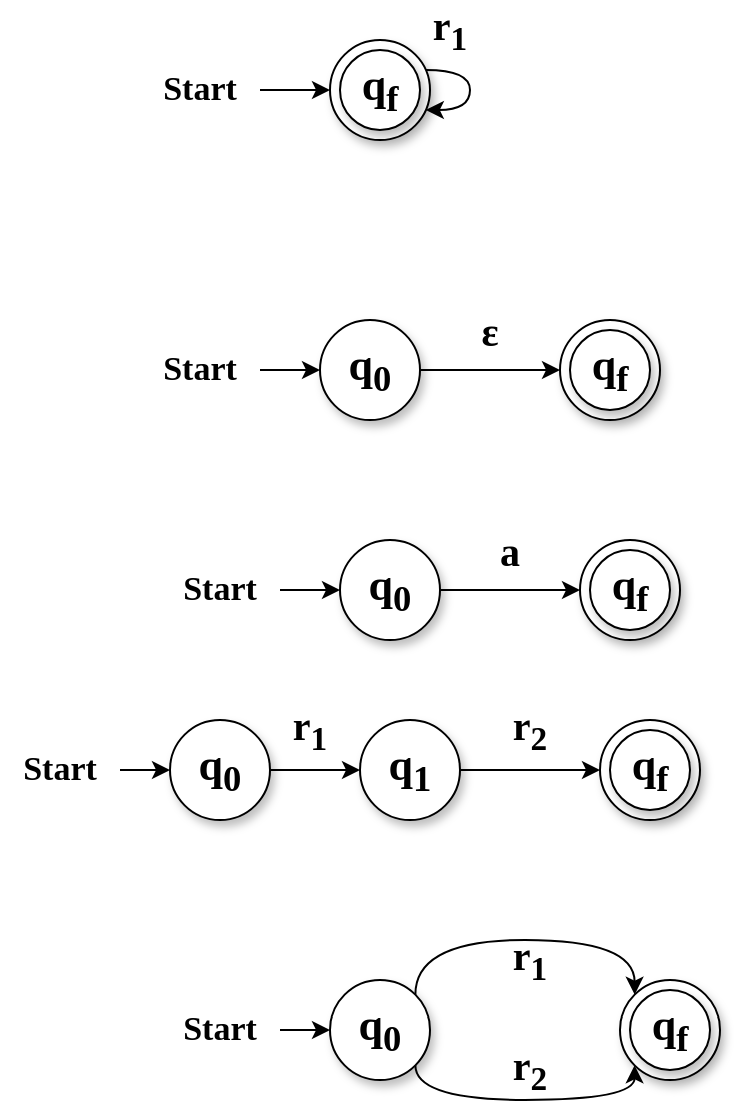 <mxfile version="14.5.1" type="device"><diagram name="Page-1" id="42789a77-a242-8287-6e28-9cd8cfd52e62"><mxGraphModel dx="238" dy="136" grid="1" gridSize="10" guides="1" tooltips="1" connect="1" arrows="1" fold="1" page="1" pageScale="1" pageWidth="1100" pageHeight="850" background="#ffffff" math="0" shadow="0"><root><mxCell id="0"/><mxCell id="1" parent="0"/><mxCell id="myNbRT1e96mSimV6ghRc-5" style="edgeStyle=orthogonalEdgeStyle;rounded=0;orthogonalLoop=1;jettySize=auto;html=1;entryX=0;entryY=0.5;entryDx=0;entryDy=0;" edge="1" parent="1" source="myNbRT1e96mSimV6ghRc-1" target="myNbRT1e96mSimV6ghRc-3"><mxGeometry relative="1" as="geometry"/></mxCell><mxCell id="myNbRT1e96mSimV6ghRc-1" value="&lt;b&gt;&lt;font style=&quot;font-size: 22px&quot; face=&quot;Comic Sans MS&quot;&gt;q&lt;sub&gt;0&lt;/sub&gt;&lt;/font&gt;&lt;/b&gt;" style="ellipse;whiteSpace=wrap;html=1;rounded=0;shadow=1;comic=0;labelBackgroundColor=none;strokeWidth=1;fontFamily=Verdana;fontSize=12;align=center;" vertex="1" parent="1"><mxGeometry x="210" y="190" width="50" height="50" as="geometry"/></mxCell><mxCell id="myNbRT1e96mSimV6ghRc-3" value="" style="ellipse;whiteSpace=wrap;html=1;rounded=0;shadow=1;comic=0;labelBackgroundColor=none;strokeWidth=1;fontFamily=Verdana;fontSize=12;align=center;" vertex="1" parent="1"><mxGeometry x="330" y="190" width="50" height="50" as="geometry"/></mxCell><mxCell id="myNbRT1e96mSimV6ghRc-4" value="&lt;b&gt;&lt;font style=&quot;font-size: 22px&quot; face=&quot;Comic Sans MS&quot;&gt;q&lt;sub&gt;f&lt;/sub&gt;&lt;/font&gt;&lt;/b&gt;" style="ellipse;whiteSpace=wrap;html=1;rounded=0;shadow=1;comic=0;labelBackgroundColor=none;strokeWidth=1;fontFamily=Verdana;fontSize=12;align=center;" vertex="1" parent="1"><mxGeometry x="335" y="195" width="40" height="40" as="geometry"/></mxCell><mxCell id="myNbRT1e96mSimV6ghRc-7" style="edgeStyle=orthogonalEdgeStyle;rounded=0;orthogonalLoop=1;jettySize=auto;html=1;entryX=0;entryY=0.5;entryDx=0;entryDy=0;" edge="1" parent="1" source="myNbRT1e96mSimV6ghRc-6" target="myNbRT1e96mSimV6ghRc-1"><mxGeometry relative="1" as="geometry"/></mxCell><mxCell id="myNbRT1e96mSimV6ghRc-6" value="&lt;b&gt;&lt;font face=&quot;Comic Sans MS&quot; style=&quot;font-size: 17px&quot;&gt;Start&lt;/font&gt;&lt;/b&gt;" style="text;html=1;strokeColor=none;fillColor=none;align=center;verticalAlign=middle;whiteSpace=wrap;rounded=0;" vertex="1" parent="1"><mxGeometry x="120" y="200" width="60" height="30" as="geometry"/></mxCell><mxCell id="myNbRT1e96mSimV6ghRc-8" value="&lt;font face=&quot;Comic Sans MS&quot; size=&quot;1&quot;&gt;&lt;b style=&quot;font-size: 20px&quot;&gt;ε&lt;/b&gt;&lt;/font&gt;" style="text;html=1;strokeColor=none;fillColor=none;align=center;verticalAlign=middle;whiteSpace=wrap;rounded=0;" vertex="1" parent="1"><mxGeometry x="280" y="180" width="30" height="30" as="geometry"/></mxCell><mxCell id="myNbRT1e96mSimV6ghRc-9" style="edgeStyle=orthogonalEdgeStyle;rounded=0;orthogonalLoop=1;jettySize=auto;html=1;entryX=0;entryY=0.5;entryDx=0;entryDy=0;" edge="1" parent="1" source="myNbRT1e96mSimV6ghRc-10" target="myNbRT1e96mSimV6ghRc-11"><mxGeometry relative="1" as="geometry"/></mxCell><mxCell id="myNbRT1e96mSimV6ghRc-10" value="&lt;b&gt;&lt;font style=&quot;font-size: 22px&quot; face=&quot;Comic Sans MS&quot;&gt;q&lt;sub&gt;0&lt;/sub&gt;&lt;/font&gt;&lt;/b&gt;" style="ellipse;whiteSpace=wrap;html=1;rounded=0;shadow=1;comic=0;labelBackgroundColor=none;strokeWidth=1;fontFamily=Verdana;fontSize=12;align=center;" vertex="1" parent="1"><mxGeometry x="220" y="300" width="50" height="50" as="geometry"/></mxCell><mxCell id="myNbRT1e96mSimV6ghRc-11" value="" style="ellipse;whiteSpace=wrap;html=1;rounded=0;shadow=1;comic=0;labelBackgroundColor=none;strokeWidth=1;fontFamily=Verdana;fontSize=12;align=center;" vertex="1" parent="1"><mxGeometry x="340" y="300" width="50" height="50" as="geometry"/></mxCell><mxCell id="myNbRT1e96mSimV6ghRc-12" value="&lt;b&gt;&lt;font style=&quot;font-size: 22px&quot; face=&quot;Comic Sans MS&quot;&gt;q&lt;sub&gt;f&lt;/sub&gt;&lt;/font&gt;&lt;/b&gt;" style="ellipse;whiteSpace=wrap;html=1;rounded=0;shadow=1;comic=0;labelBackgroundColor=none;strokeWidth=1;fontFamily=Verdana;fontSize=12;align=center;" vertex="1" parent="1"><mxGeometry x="345" y="305" width="40" height="40" as="geometry"/></mxCell><mxCell id="myNbRT1e96mSimV6ghRc-13" style="edgeStyle=orthogonalEdgeStyle;rounded=0;orthogonalLoop=1;jettySize=auto;html=1;entryX=0;entryY=0.5;entryDx=0;entryDy=0;" edge="1" parent="1" source="myNbRT1e96mSimV6ghRc-14" target="myNbRT1e96mSimV6ghRc-10"><mxGeometry relative="1" as="geometry"/></mxCell><mxCell id="myNbRT1e96mSimV6ghRc-14" value="&lt;b&gt;&lt;font face=&quot;Comic Sans MS&quot; style=&quot;font-size: 17px&quot;&gt;Start&lt;/font&gt;&lt;/b&gt;" style="text;html=1;strokeColor=none;fillColor=none;align=center;verticalAlign=middle;whiteSpace=wrap;rounded=0;" vertex="1" parent="1"><mxGeometry x="130" y="310" width="60" height="30" as="geometry"/></mxCell><mxCell id="myNbRT1e96mSimV6ghRc-15" value="&lt;font face=&quot;Comic Sans MS&quot;&gt;&lt;span style=&quot;font-size: 20px&quot;&gt;&lt;b&gt;a&lt;/b&gt;&lt;/span&gt;&lt;/font&gt;" style="text;html=1;strokeColor=none;fillColor=none;align=center;verticalAlign=middle;whiteSpace=wrap;rounded=0;" vertex="1" parent="1"><mxGeometry x="290" y="290" width="30" height="30" as="geometry"/></mxCell><mxCell id="myNbRT1e96mSimV6ghRc-18" style="edgeStyle=orthogonalEdgeStyle;rounded=0;orthogonalLoop=1;jettySize=auto;html=1;entryX=0;entryY=0.5;entryDx=0;entryDy=0;" edge="1" parent="1" source="myNbRT1e96mSimV6ghRc-19" target="myNbRT1e96mSimV6ghRc-20"><mxGeometry relative="1" as="geometry"/></mxCell><mxCell id="myNbRT1e96mSimV6ghRc-19" value="&lt;b&gt;&lt;font style=&quot;font-size: 22px&quot; face=&quot;Comic Sans MS&quot;&gt;q&lt;sub&gt;1&lt;/sub&gt;&lt;/font&gt;&lt;/b&gt;" style="ellipse;whiteSpace=wrap;html=1;rounded=0;shadow=1;comic=0;labelBackgroundColor=none;strokeWidth=1;fontFamily=Verdana;fontSize=12;align=center;" vertex="1" parent="1"><mxGeometry x="230" y="390" width="50" height="50" as="geometry"/></mxCell><mxCell id="myNbRT1e96mSimV6ghRc-20" value="" style="ellipse;whiteSpace=wrap;html=1;rounded=0;shadow=1;comic=0;labelBackgroundColor=none;strokeWidth=1;fontFamily=Verdana;fontSize=12;align=center;" vertex="1" parent="1"><mxGeometry x="350" y="390" width="50" height="50" as="geometry"/></mxCell><mxCell id="myNbRT1e96mSimV6ghRc-21" value="&lt;b&gt;&lt;font style=&quot;font-size: 22px&quot; face=&quot;Comic Sans MS&quot;&gt;q&lt;sub&gt;f&lt;/sub&gt;&lt;/font&gt;&lt;/b&gt;" style="ellipse;whiteSpace=wrap;html=1;rounded=0;shadow=1;comic=0;labelBackgroundColor=none;strokeWidth=1;fontFamily=Verdana;fontSize=12;align=center;" vertex="1" parent="1"><mxGeometry x="355" y="395" width="40" height="40" as="geometry"/></mxCell><mxCell id="myNbRT1e96mSimV6ghRc-27" style="edgeStyle=orthogonalEdgeStyle;rounded=0;orthogonalLoop=1;jettySize=auto;html=1;" edge="1" parent="1" source="myNbRT1e96mSimV6ghRc-23" target="myNbRT1e96mSimV6ghRc-25"><mxGeometry relative="1" as="geometry"/></mxCell><mxCell id="myNbRT1e96mSimV6ghRc-23" value="&lt;b&gt;&lt;font face=&quot;Comic Sans MS&quot; style=&quot;font-size: 17px&quot;&gt;Start&lt;/font&gt;&lt;/b&gt;" style="text;html=1;strokeColor=none;fillColor=none;align=center;verticalAlign=middle;whiteSpace=wrap;rounded=0;" vertex="1" parent="1"><mxGeometry x="50" y="400" width="60" height="30" as="geometry"/></mxCell><mxCell id="myNbRT1e96mSimV6ghRc-24" value="&lt;b style=&quot;font-family: &amp;#34;comic sans ms&amp;#34; ; font-size: 20px&quot;&gt;r&lt;sub&gt;2&lt;/sub&gt;&lt;/b&gt;" style="text;html=1;strokeColor=none;fillColor=none;align=center;verticalAlign=middle;whiteSpace=wrap;rounded=0;" vertex="1" parent="1"><mxGeometry x="300" y="380" width="30" height="30" as="geometry"/></mxCell><mxCell id="myNbRT1e96mSimV6ghRc-26" style="edgeStyle=orthogonalEdgeStyle;rounded=0;orthogonalLoop=1;jettySize=auto;html=1;entryX=0;entryY=0.5;entryDx=0;entryDy=0;" edge="1" parent="1" source="myNbRT1e96mSimV6ghRc-25" target="myNbRT1e96mSimV6ghRc-19"><mxGeometry relative="1" as="geometry"/></mxCell><mxCell id="myNbRT1e96mSimV6ghRc-25" value="&lt;b&gt;&lt;font style=&quot;font-size: 22px&quot; face=&quot;Comic Sans MS&quot;&gt;q&lt;sub&gt;0&lt;/sub&gt;&lt;/font&gt;&lt;/b&gt;" style="ellipse;whiteSpace=wrap;html=1;rounded=0;shadow=1;comic=0;labelBackgroundColor=none;strokeWidth=1;fontFamily=Verdana;fontSize=12;align=center;" vertex="1" parent="1"><mxGeometry x="135" y="390" width="50" height="50" as="geometry"/></mxCell><mxCell id="myNbRT1e96mSimV6ghRc-28" value="&lt;font face=&quot;Comic Sans MS&quot;&gt;&lt;span style=&quot;font-size: 20px&quot;&gt;&lt;b&gt;r&lt;sub&gt;1&lt;/sub&gt;&lt;/b&gt;&lt;/span&gt;&lt;/font&gt;" style="text;html=1;strokeColor=none;fillColor=none;align=center;verticalAlign=middle;whiteSpace=wrap;rounded=0;" vertex="1" parent="1"><mxGeometry x="190" y="380" width="30" height="30" as="geometry"/></mxCell><mxCell id="myNbRT1e96mSimV6ghRc-32" value="" style="ellipse;whiteSpace=wrap;html=1;rounded=0;shadow=1;comic=0;labelBackgroundColor=none;strokeWidth=1;fontFamily=Verdana;fontSize=12;align=center;" vertex="1" parent="1"><mxGeometry x="360" y="520" width="50" height="50" as="geometry"/></mxCell><mxCell id="myNbRT1e96mSimV6ghRc-33" value="&lt;b&gt;&lt;font style=&quot;font-size: 22px&quot; face=&quot;Comic Sans MS&quot;&gt;q&lt;sub&gt;f&lt;/sub&gt;&lt;/font&gt;&lt;/b&gt;" style="ellipse;whiteSpace=wrap;html=1;rounded=0;shadow=1;comic=0;labelBackgroundColor=none;strokeWidth=1;fontFamily=Verdana;fontSize=12;align=center;" vertex="1" parent="1"><mxGeometry x="365" y="525" width="40" height="40" as="geometry"/></mxCell><mxCell id="myNbRT1e96mSimV6ghRc-34" style="edgeStyle=orthogonalEdgeStyle;rounded=0;orthogonalLoop=1;jettySize=auto;html=1;" edge="1" parent="1" source="myNbRT1e96mSimV6ghRc-35" target="myNbRT1e96mSimV6ghRc-38"><mxGeometry relative="1" as="geometry"/></mxCell><mxCell id="myNbRT1e96mSimV6ghRc-35" value="&lt;b&gt;&lt;font face=&quot;Comic Sans MS&quot; style=&quot;font-size: 17px&quot;&gt;Start&lt;/font&gt;&lt;/b&gt;" style="text;html=1;strokeColor=none;fillColor=none;align=center;verticalAlign=middle;whiteSpace=wrap;rounded=0;" vertex="1" parent="1"><mxGeometry x="130" y="530" width="60" height="30" as="geometry"/></mxCell><mxCell id="myNbRT1e96mSimV6ghRc-36" value="&lt;b style=&quot;font-family: &amp;#34;comic sans ms&amp;#34; ; font-size: 20px&quot;&gt;r&lt;sub&gt;2&lt;/sub&gt;&lt;/b&gt;" style="text;html=1;strokeColor=none;fillColor=none;align=center;verticalAlign=middle;whiteSpace=wrap;rounded=0;" vertex="1" parent="1"><mxGeometry x="300" y="550" width="30" height="30" as="geometry"/></mxCell><mxCell id="myNbRT1e96mSimV6ghRc-41" style="edgeStyle=orthogonalEdgeStyle;orthogonalLoop=1;jettySize=auto;html=1;curved=1;exitX=1;exitY=0;exitDx=0;exitDy=0;entryX=0;entryY=0;entryDx=0;entryDy=0;" edge="1" parent="1" source="myNbRT1e96mSimV6ghRc-38" target="myNbRT1e96mSimV6ghRc-32"><mxGeometry relative="1" as="geometry"><mxPoint x="300" y="500" as="targetPoint"/><Array as="points"><mxPoint x="258" y="500"/><mxPoint x="367" y="500"/></Array></mxGeometry></mxCell><mxCell id="myNbRT1e96mSimV6ghRc-42" style="edgeStyle=orthogonalEdgeStyle;curved=1;orthogonalLoop=1;jettySize=auto;html=1;exitX=1;exitY=1;exitDx=0;exitDy=0;entryX=0;entryY=1;entryDx=0;entryDy=0;" edge="1" parent="1" source="myNbRT1e96mSimV6ghRc-38" target="myNbRT1e96mSimV6ghRc-32"><mxGeometry relative="1" as="geometry"><Array as="points"><mxPoint x="258" y="580"/><mxPoint x="367" y="580"/></Array></mxGeometry></mxCell><mxCell id="myNbRT1e96mSimV6ghRc-38" value="&lt;b&gt;&lt;font style=&quot;font-size: 22px&quot; face=&quot;Comic Sans MS&quot;&gt;q&lt;sub&gt;0&lt;/sub&gt;&lt;/font&gt;&lt;/b&gt;" style="ellipse;whiteSpace=wrap;html=1;rounded=0;shadow=1;comic=0;labelBackgroundColor=none;strokeWidth=1;fontFamily=Verdana;fontSize=12;align=center;" vertex="1" parent="1"><mxGeometry x="215" y="520" width="50" height="50" as="geometry"/></mxCell><mxCell id="myNbRT1e96mSimV6ghRc-39" value="&lt;font face=&quot;Comic Sans MS&quot;&gt;&lt;span style=&quot;font-size: 20px&quot;&gt;&lt;b&gt;r&lt;sub&gt;1&lt;/sub&gt;&lt;/b&gt;&lt;/span&gt;&lt;/font&gt;" style="text;html=1;strokeColor=none;fillColor=none;align=center;verticalAlign=middle;whiteSpace=wrap;rounded=0;" vertex="1" parent="1"><mxGeometry x="300" y="495" width="30" height="30" as="geometry"/></mxCell><mxCell id="myNbRT1e96mSimV6ghRc-51" style="edgeStyle=orthogonalEdgeStyle;curved=1;orthogonalLoop=1;jettySize=auto;html=1;" edge="1" parent="1" source="myNbRT1e96mSimV6ghRc-46" target="myNbRT1e96mSimV6ghRc-46"><mxGeometry relative="1" as="geometry"><mxPoint x="250" y="40" as="targetPoint"/></mxGeometry></mxCell><mxCell id="myNbRT1e96mSimV6ghRc-46" value="" style="ellipse;whiteSpace=wrap;html=1;rounded=0;shadow=1;comic=0;labelBackgroundColor=none;strokeWidth=1;fontFamily=Verdana;fontSize=12;align=center;" vertex="1" parent="1"><mxGeometry x="215" y="50" width="50" height="50" as="geometry"/></mxCell><mxCell id="myNbRT1e96mSimV6ghRc-47" value="&lt;b&gt;&lt;font style=&quot;font-size: 22px&quot; face=&quot;Comic Sans MS&quot;&gt;q&lt;sub&gt;f&lt;/sub&gt;&lt;/font&gt;&lt;/b&gt;" style="ellipse;whiteSpace=wrap;html=1;rounded=0;shadow=1;comic=0;labelBackgroundColor=none;strokeWidth=1;fontFamily=Verdana;fontSize=12;align=center;" vertex="1" parent="1"><mxGeometry x="220" y="55" width="40" height="40" as="geometry"/></mxCell><mxCell id="myNbRT1e96mSimV6ghRc-48" style="edgeStyle=orthogonalEdgeStyle;rounded=0;orthogonalLoop=1;jettySize=auto;html=1;entryX=0;entryY=0.5;entryDx=0;entryDy=0;" edge="1" parent="1" source="myNbRT1e96mSimV6ghRc-49" target="myNbRT1e96mSimV6ghRc-46"><mxGeometry relative="1" as="geometry"><mxPoint x="210.0" y="75" as="targetPoint"/></mxGeometry></mxCell><mxCell id="myNbRT1e96mSimV6ghRc-49" value="&lt;b&gt;&lt;font face=&quot;Comic Sans MS&quot; style=&quot;font-size: 17px&quot;&gt;Start&lt;/font&gt;&lt;/b&gt;" style="text;html=1;strokeColor=none;fillColor=none;align=center;verticalAlign=middle;whiteSpace=wrap;rounded=0;" vertex="1" parent="1"><mxGeometry x="120" y="60" width="60" height="30" as="geometry"/></mxCell><mxCell id="myNbRT1e96mSimV6ghRc-50" value="&lt;b style=&quot;font-family: &amp;#34;comic sans ms&amp;#34; ; font-size: 20px&quot;&gt;r&lt;sub&gt;1&lt;/sub&gt;&lt;/b&gt;" style="text;html=1;strokeColor=none;fillColor=none;align=center;verticalAlign=middle;whiteSpace=wrap;rounded=0;" vertex="1" parent="1"><mxGeometry x="260" y="30" width="30" height="30" as="geometry"/></mxCell></root></mxGraphModel></diagram></mxfile>